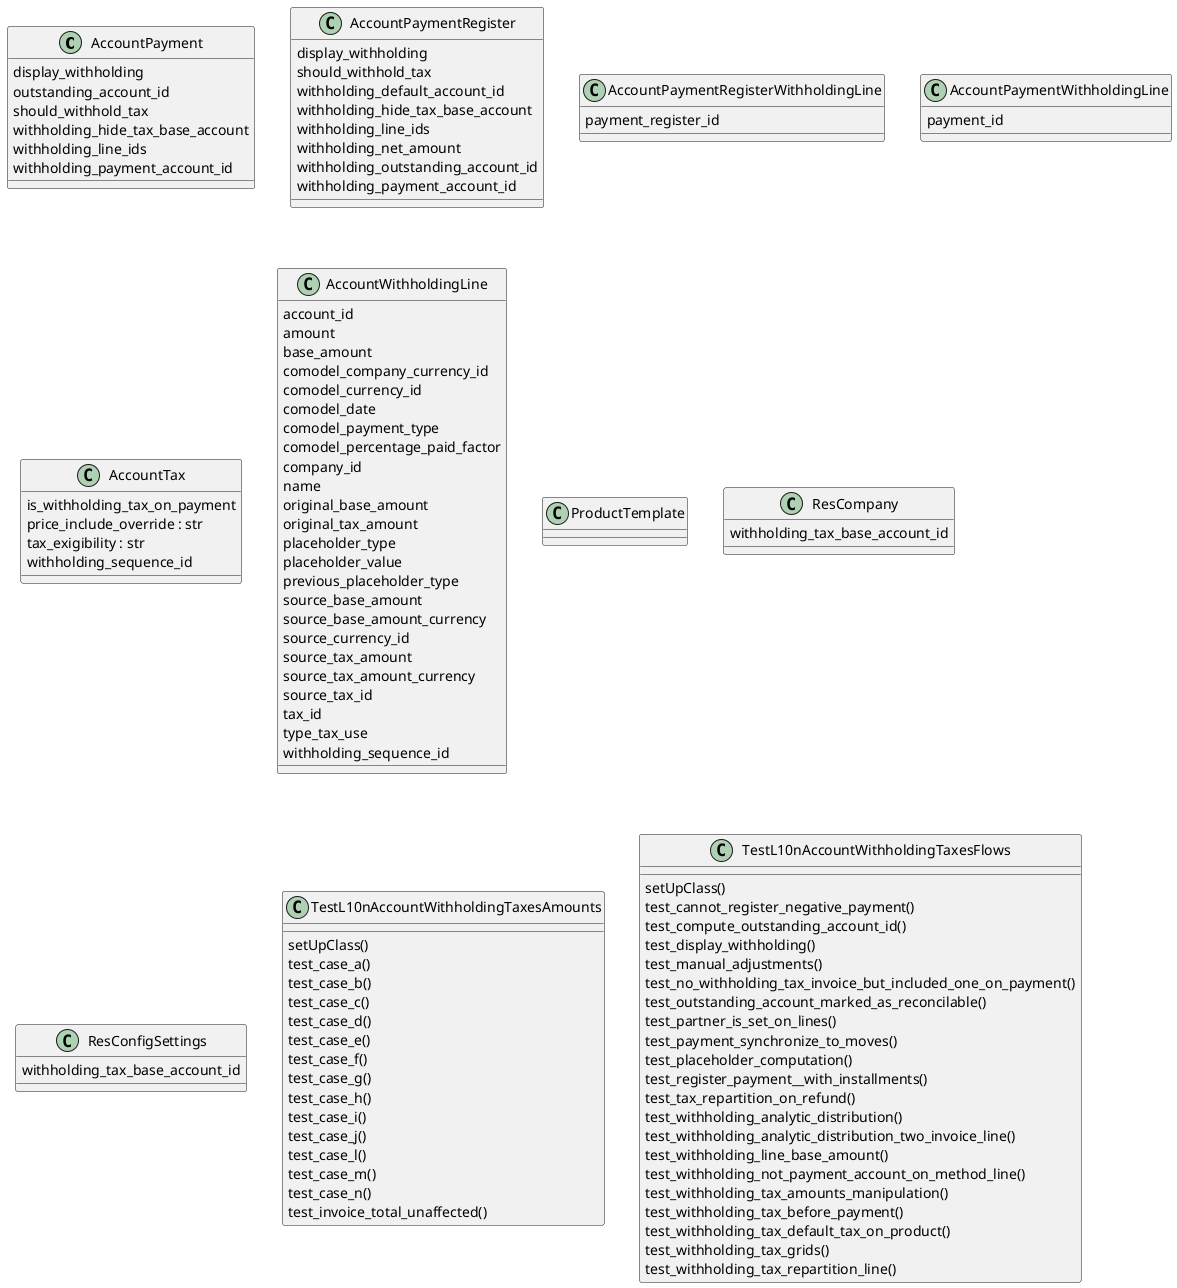 @startuml classes_l10n_account_withholding_tax
set namespaceSeparator none
class "AccountPayment" as odoo_src.odoo.addons.l10n_account_withholding_tax.models.account_payment.AccountPayment {
  display_withholding
  outstanding_account_id
  should_withhold_tax
  withholding_hide_tax_base_account
  withholding_line_ids
  withholding_payment_account_id
}
class "AccountPaymentRegister" as odoo_src.odoo.addons.l10n_account_withholding_tax.wizards.account_payment_register.AccountPaymentRegister {
  display_withholding
  should_withhold_tax
  withholding_default_account_id
  withholding_hide_tax_base_account
  withholding_line_ids
  withholding_net_amount
  withholding_outstanding_account_id
  withholding_payment_account_id
}
class "AccountPaymentRegisterWithholdingLine" as odoo_src.odoo.addons.l10n_account_withholding_tax.wizards.account_payment_register_withholding_line.AccountPaymentRegisterWithholdingLine {
  payment_register_id
}
class "AccountPaymentWithholdingLine" as odoo_src.odoo.addons.l10n_account_withholding_tax.models.account_payment_withholding_line.AccountPaymentWithholdingLine {
  payment_id
}
class "AccountTax" as odoo_src.odoo.addons.l10n_account_withholding_tax.models.account_tax.AccountTax {
  is_withholding_tax_on_payment
  price_include_override : str
  tax_exigibility : str
  withholding_sequence_id
}
class "AccountWithholdingLine" as odoo_src.odoo.addons.l10n_account_withholding_tax.models.account_withholding_line.AccountWithholdingLine {
  account_id
  amount
  base_amount
  comodel_company_currency_id
  comodel_currency_id
  comodel_date
  comodel_payment_type
  comodel_percentage_paid_factor
  company_id
  name
  original_base_amount
  original_tax_amount
  placeholder_type
  placeholder_value
  previous_placeholder_type
  source_base_amount
  source_base_amount_currency
  source_currency_id
  source_tax_amount
  source_tax_amount_currency
  source_tax_id
  tax_id
  type_tax_use
  withholding_sequence_id
}
class "ProductTemplate" as odoo_src.odoo.addons.l10n_account_withholding_tax.models.product_template.ProductTemplate {
}
class "ResCompany" as odoo_src.odoo.addons.l10n_account_withholding_tax.models.res_company.ResCompany {
  withholding_tax_base_account_id
}
class "ResConfigSettings" as odoo_src.odoo.addons.l10n_account_withholding_tax.models.res_config_settings.ResConfigSettings {
  withholding_tax_base_account_id
}
class "TestL10nAccountWithholdingTaxesAmounts" as odoo_src.odoo.addons.l10n_account_withholding_tax.tests.test_account_withholding_amounts.TestL10nAccountWithholdingTaxesAmounts {
  setUpClass()
  test_case_a()
  test_case_b()
  test_case_c()
  test_case_d()
  test_case_e()
  test_case_f()
  test_case_g()
  test_case_h()
  test_case_i()
  test_case_j()
  test_case_l()
  test_case_m()
  test_case_n()
  test_invoice_total_unaffected()
}
class "TestL10nAccountWithholdingTaxesFlows" as odoo_src.odoo.addons.l10n_account_withholding_tax.tests.test_account_withholding_flows.TestL10nAccountWithholdingTaxesFlows {
  setUpClass()
  test_cannot_register_negative_payment()
  test_compute_outstanding_account_id()
  test_display_withholding()
  test_manual_adjustments()
  test_no_withholding_tax_invoice_but_included_one_on_payment()
  test_outstanding_account_marked_as_reconcilable()
  test_partner_is_set_on_lines()
  test_payment_synchronize_to_moves()
  test_placeholder_computation()
  test_register_payment__with_installments()
  test_tax_repartition_on_refund()
  test_withholding_analytic_distribution()
  test_withholding_analytic_distribution_two_invoice_line()
  test_withholding_line_base_amount()
  test_withholding_not_payment_account_on_method_line()
  test_withholding_tax_amounts_manipulation()
  test_withholding_tax_before_payment()
  test_withholding_tax_default_tax_on_product()
  test_withholding_tax_grids()
  test_withholding_tax_repartition_line()
}
@enduml
